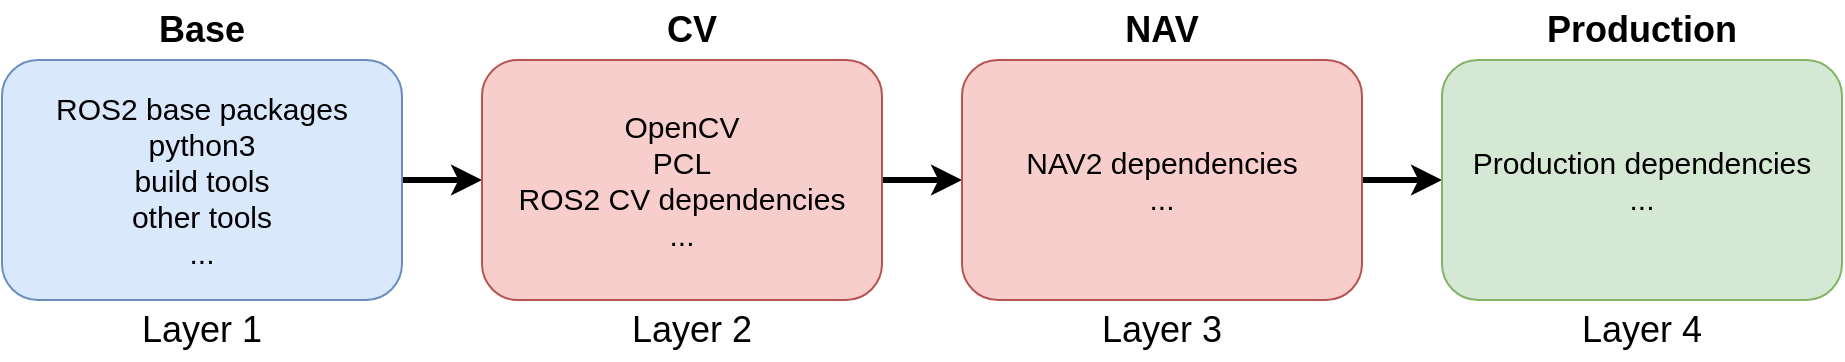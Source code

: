 <mxfile version="24.7.6">
  <diagram name="Page-1" id="5_0mCuK12qv5V_o-vIzx">
    <mxGraphModel dx="1195" dy="684" grid="1" gridSize="10" guides="1" tooltips="1" connect="1" arrows="1" fold="1" page="1" pageScale="1" pageWidth="850" pageHeight="1100" math="0" shadow="0">
      <root>
        <mxCell id="0" />
        <mxCell id="1" parent="0" />
        <mxCell id="QJ1zqj65GDOBv6aSkT59-10" style="edgeStyle=orthogonalEdgeStyle;rounded=0;orthogonalLoop=1;jettySize=auto;html=1;entryX=0;entryY=0.5;entryDx=0;entryDy=0;strokeWidth=3;" edge="1" parent="1" source="QJ1zqj65GDOBv6aSkT59-1" target="QJ1zqj65GDOBv6aSkT59-2">
          <mxGeometry relative="1" as="geometry" />
        </mxCell>
        <mxCell id="QJ1zqj65GDOBv6aSkT59-1" value="&lt;div style=&quot;font-size: 15px;&quot;&gt;&lt;font style=&quot;font-size: 15px;&quot;&gt;ROS2 base packages&lt;/font&gt;&lt;/div&gt;&lt;div style=&quot;font-size: 15px;&quot;&gt;&lt;font style=&quot;font-size: 15px;&quot;&gt;python3&lt;/font&gt;&lt;/div&gt;&lt;div style=&quot;font-size: 15px;&quot;&gt;&lt;font style=&quot;font-size: 15px;&quot;&gt;build tools&lt;br&gt;&lt;/font&gt;&lt;/div&gt;&lt;div style=&quot;font-size: 15px;&quot;&gt;&lt;font style=&quot;font-size: 15px;&quot;&gt;other tools&lt;/font&gt;&lt;/div&gt;&lt;div style=&quot;font-size: 15px;&quot;&gt;&lt;font style=&quot;font-size: 15px;&quot;&gt;...&lt;br&gt;&lt;/font&gt;&lt;/div&gt;" style="rounded=1;whiteSpace=wrap;html=1;fillColor=#dae8fc;strokeColor=#6c8ebf;" vertex="1" parent="1">
          <mxGeometry x="80" y="400" width="200" height="120" as="geometry" />
        </mxCell>
        <mxCell id="QJ1zqj65GDOBv6aSkT59-11" style="edgeStyle=orthogonalEdgeStyle;rounded=0;orthogonalLoop=1;jettySize=auto;html=1;entryX=0;entryY=0.5;entryDx=0;entryDy=0;strokeWidth=3;" edge="1" parent="1" source="QJ1zqj65GDOBv6aSkT59-2" target="QJ1zqj65GDOBv6aSkT59-3">
          <mxGeometry relative="1" as="geometry" />
        </mxCell>
        <mxCell id="QJ1zqj65GDOBv6aSkT59-2" value="&lt;div style=&quot;font-size: 15px;&quot;&gt;&lt;font style=&quot;font-size: 15px;&quot;&gt;OpenCV&lt;/font&gt;&lt;/div&gt;&lt;div style=&quot;font-size: 15px;&quot;&gt;&lt;font style=&quot;font-size: 15px;&quot;&gt;PCL&lt;/font&gt;&lt;/div&gt;&lt;div style=&quot;font-size: 15px;&quot;&gt;&lt;font style=&quot;font-size: 15px;&quot;&gt;ROS2 CV dependencies&lt;/font&gt;&lt;/div&gt;&lt;div style=&quot;font-size: 15px;&quot;&gt;&lt;font style=&quot;font-size: 15px;&quot;&gt;...&lt;b&gt;&lt;br&gt;&lt;/b&gt;&lt;/font&gt;&lt;/div&gt;" style="rounded=1;whiteSpace=wrap;html=1;fillColor=#f8cecc;strokeColor=#b85450;" vertex="1" parent="1">
          <mxGeometry x="320" y="400" width="200" height="120" as="geometry" />
        </mxCell>
        <mxCell id="QJ1zqj65GDOBv6aSkT59-14" style="edgeStyle=orthogonalEdgeStyle;rounded=0;orthogonalLoop=1;jettySize=auto;html=1;entryX=0;entryY=0.5;entryDx=0;entryDy=0;strokeWidth=3;" edge="1" parent="1" source="QJ1zqj65GDOBv6aSkT59-3" target="QJ1zqj65GDOBv6aSkT59-12">
          <mxGeometry relative="1" as="geometry" />
        </mxCell>
        <mxCell id="QJ1zqj65GDOBv6aSkT59-3" value="&lt;div style=&quot;font-size: 15px;&quot;&gt;&lt;font style=&quot;font-size: 15px;&quot;&gt;NAV2 dependencies&lt;br&gt;&lt;/font&gt;&lt;/div&gt;&lt;div style=&quot;font-size: 15px;&quot;&gt;&lt;font style=&quot;font-size: 15px;&quot;&gt;...&lt;b&gt;&lt;br&gt;&lt;/b&gt;&lt;/font&gt;&lt;/div&gt;" style="rounded=1;whiteSpace=wrap;html=1;fillColor=#f8cecc;strokeColor=#b85450;" vertex="1" parent="1">
          <mxGeometry x="560" y="400" width="200" height="120" as="geometry" />
        </mxCell>
        <mxCell id="QJ1zqj65GDOBv6aSkT59-4" value="&lt;font style=&quot;font-size: 18px;&quot;&gt;&lt;b&gt;Base&lt;/b&gt;&lt;/font&gt;" style="text;html=1;align=center;verticalAlign=middle;whiteSpace=wrap;rounded=0;" vertex="1" parent="1">
          <mxGeometry x="150" y="370" width="60" height="30" as="geometry" />
        </mxCell>
        <mxCell id="QJ1zqj65GDOBv6aSkT59-5" value="&lt;font style=&quot;font-size: 18px;&quot;&gt;&lt;b&gt;CV&lt;/b&gt;&lt;/font&gt;" style="text;html=1;align=center;verticalAlign=middle;whiteSpace=wrap;rounded=0;" vertex="1" parent="1">
          <mxGeometry x="395" y="370" width="60" height="30" as="geometry" />
        </mxCell>
        <mxCell id="QJ1zqj65GDOBv6aSkT59-6" value="&lt;font style=&quot;font-size: 18px;&quot;&gt;&lt;b&gt;NAV&lt;/b&gt;&lt;/font&gt;" style="text;html=1;align=center;verticalAlign=middle;whiteSpace=wrap;rounded=0;" vertex="1" parent="1">
          <mxGeometry x="630" y="370" width="60" height="30" as="geometry" />
        </mxCell>
        <mxCell id="QJ1zqj65GDOBv6aSkT59-7" value="&lt;font style=&quot;font-size: 18px;&quot;&gt;Layer 1&lt;br&gt;&lt;/font&gt;" style="text;html=1;align=center;verticalAlign=middle;whiteSpace=wrap;rounded=0;" vertex="1" parent="1">
          <mxGeometry x="140" y="520" width="80" height="30" as="geometry" />
        </mxCell>
        <mxCell id="QJ1zqj65GDOBv6aSkT59-8" value="&lt;font style=&quot;font-size: 18px;&quot;&gt;Layer 2&lt;br&gt;&lt;/font&gt;" style="text;html=1;align=center;verticalAlign=middle;whiteSpace=wrap;rounded=0;" vertex="1" parent="1">
          <mxGeometry x="385" y="520" width="80" height="30" as="geometry" />
        </mxCell>
        <mxCell id="QJ1zqj65GDOBv6aSkT59-9" value="&lt;font style=&quot;font-size: 18px;&quot;&gt;Layer 3&lt;br&gt;&lt;/font&gt;" style="text;html=1;align=center;verticalAlign=middle;whiteSpace=wrap;rounded=0;" vertex="1" parent="1">
          <mxGeometry x="620" y="520" width="80" height="30" as="geometry" />
        </mxCell>
        <mxCell id="QJ1zqj65GDOBv6aSkT59-12" value="&lt;div style=&quot;font-size: 15px;&quot;&gt;&lt;font style=&quot;font-size: 15px;&quot;&gt;Production dependencies&lt;br&gt;&lt;/font&gt;&lt;/div&gt;&lt;div style=&quot;font-size: 15px;&quot;&gt;&lt;font style=&quot;font-size: 15px;&quot;&gt;...&lt;b&gt;&lt;br&gt;&lt;/b&gt;&lt;/font&gt;&lt;/div&gt;" style="rounded=1;whiteSpace=wrap;html=1;fillColor=#d5e8d4;strokeColor=#82b366;" vertex="1" parent="1">
          <mxGeometry x="800" y="400" width="200" height="120" as="geometry" />
        </mxCell>
        <mxCell id="QJ1zqj65GDOBv6aSkT59-13" value="&lt;font style=&quot;font-size: 18px;&quot;&gt;Layer 4&lt;br&gt;&lt;/font&gt;" style="text;html=1;align=center;verticalAlign=middle;whiteSpace=wrap;rounded=0;" vertex="1" parent="1">
          <mxGeometry x="860" y="520" width="80" height="30" as="geometry" />
        </mxCell>
        <mxCell id="QJ1zqj65GDOBv6aSkT59-15" value="&lt;font style=&quot;font-size: 18px;&quot;&gt;&lt;b&gt;Production&lt;/b&gt;&lt;/font&gt;" style="text;html=1;align=center;verticalAlign=middle;whiteSpace=wrap;rounded=0;" vertex="1" parent="1">
          <mxGeometry x="870" y="370" width="60" height="30" as="geometry" />
        </mxCell>
      </root>
    </mxGraphModel>
  </diagram>
</mxfile>
